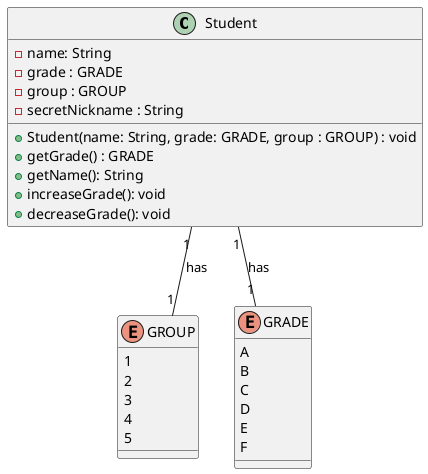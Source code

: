 @startuml
'https://plantuml.com/class-diagram

class Student {
    - name: String
    - grade : GRADE
    - group : GROUP
    - secretNickname : String
    + Student(name: String, grade: GRADE, group : GROUP) : void
    + getGrade() : GRADE
    + getName(): String
    + increaseGrade(): void
    + decreaseGrade(): void
}
Student "1" -- "1" GROUP : has
Student "1" -- "1" GRADE : has

enum GROUP {
1
2
3
4
5
}

enum GRADE {
A
B
C
D
E
F
}

@enduml